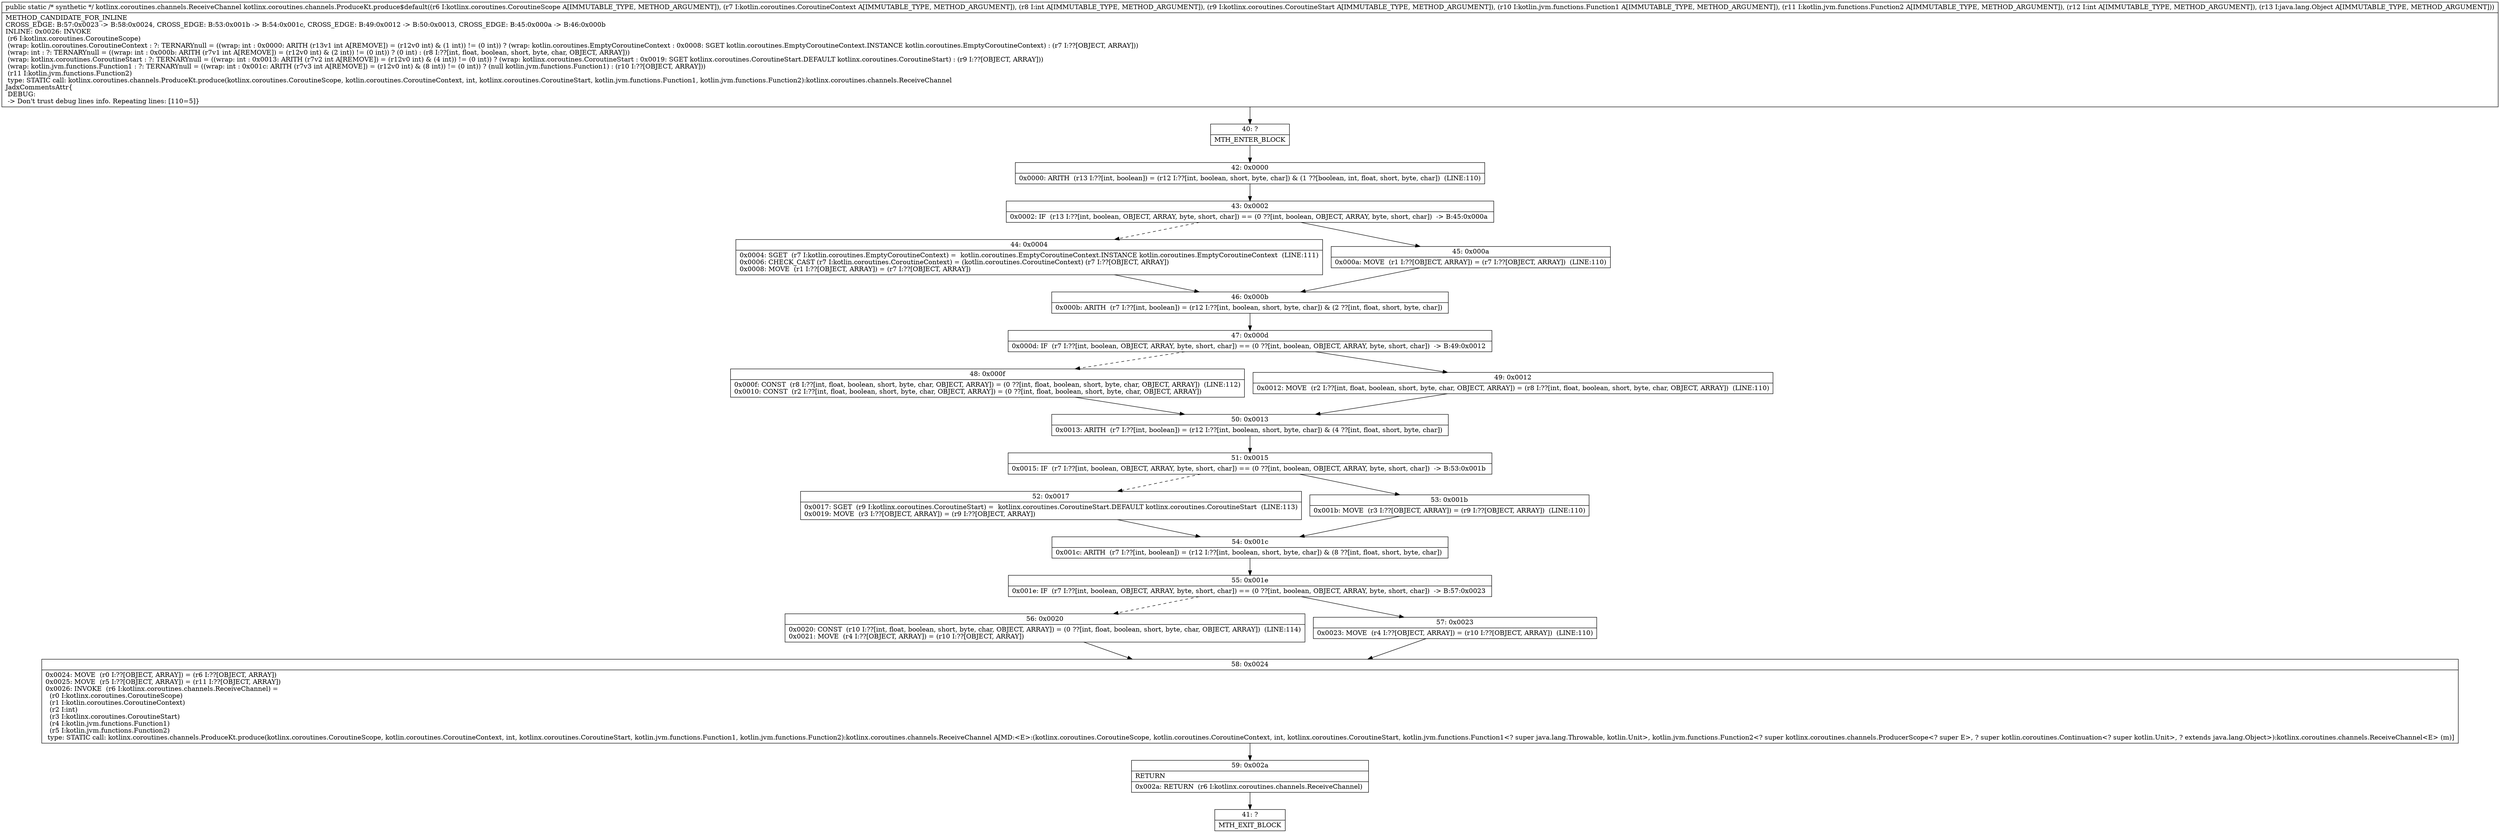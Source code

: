 digraph "CFG forkotlinx.coroutines.channels.ProduceKt.produce$default(Lkotlinx\/coroutines\/CoroutineScope;Lkotlin\/coroutines\/CoroutineContext;ILkotlinx\/coroutines\/CoroutineStart;Lkotlin\/jvm\/functions\/Function1;Lkotlin\/jvm\/functions\/Function2;ILjava\/lang\/Object;)Lkotlinx\/coroutines\/channels\/ReceiveChannel;" {
Node_40 [shape=record,label="{40\:\ ?|MTH_ENTER_BLOCK\l}"];
Node_42 [shape=record,label="{42\:\ 0x0000|0x0000: ARITH  (r13 I:??[int, boolean]) = (r12 I:??[int, boolean, short, byte, char]) & (1 ??[boolean, int, float, short, byte, char])  (LINE:110)\l}"];
Node_43 [shape=record,label="{43\:\ 0x0002|0x0002: IF  (r13 I:??[int, boolean, OBJECT, ARRAY, byte, short, char]) == (0 ??[int, boolean, OBJECT, ARRAY, byte, short, char])  \-\> B:45:0x000a \l}"];
Node_44 [shape=record,label="{44\:\ 0x0004|0x0004: SGET  (r7 I:kotlin.coroutines.EmptyCoroutineContext) =  kotlin.coroutines.EmptyCoroutineContext.INSTANCE kotlin.coroutines.EmptyCoroutineContext  (LINE:111)\l0x0006: CHECK_CAST (r7 I:kotlin.coroutines.CoroutineContext) = (kotlin.coroutines.CoroutineContext) (r7 I:??[OBJECT, ARRAY]) \l0x0008: MOVE  (r1 I:??[OBJECT, ARRAY]) = (r7 I:??[OBJECT, ARRAY]) \l}"];
Node_46 [shape=record,label="{46\:\ 0x000b|0x000b: ARITH  (r7 I:??[int, boolean]) = (r12 I:??[int, boolean, short, byte, char]) & (2 ??[int, float, short, byte, char]) \l}"];
Node_47 [shape=record,label="{47\:\ 0x000d|0x000d: IF  (r7 I:??[int, boolean, OBJECT, ARRAY, byte, short, char]) == (0 ??[int, boolean, OBJECT, ARRAY, byte, short, char])  \-\> B:49:0x0012 \l}"];
Node_48 [shape=record,label="{48\:\ 0x000f|0x000f: CONST  (r8 I:??[int, float, boolean, short, byte, char, OBJECT, ARRAY]) = (0 ??[int, float, boolean, short, byte, char, OBJECT, ARRAY])  (LINE:112)\l0x0010: CONST  (r2 I:??[int, float, boolean, short, byte, char, OBJECT, ARRAY]) = (0 ??[int, float, boolean, short, byte, char, OBJECT, ARRAY]) \l}"];
Node_50 [shape=record,label="{50\:\ 0x0013|0x0013: ARITH  (r7 I:??[int, boolean]) = (r12 I:??[int, boolean, short, byte, char]) & (4 ??[int, float, short, byte, char]) \l}"];
Node_51 [shape=record,label="{51\:\ 0x0015|0x0015: IF  (r7 I:??[int, boolean, OBJECT, ARRAY, byte, short, char]) == (0 ??[int, boolean, OBJECT, ARRAY, byte, short, char])  \-\> B:53:0x001b \l}"];
Node_52 [shape=record,label="{52\:\ 0x0017|0x0017: SGET  (r9 I:kotlinx.coroutines.CoroutineStart) =  kotlinx.coroutines.CoroutineStart.DEFAULT kotlinx.coroutines.CoroutineStart  (LINE:113)\l0x0019: MOVE  (r3 I:??[OBJECT, ARRAY]) = (r9 I:??[OBJECT, ARRAY]) \l}"];
Node_54 [shape=record,label="{54\:\ 0x001c|0x001c: ARITH  (r7 I:??[int, boolean]) = (r12 I:??[int, boolean, short, byte, char]) & (8 ??[int, float, short, byte, char]) \l}"];
Node_55 [shape=record,label="{55\:\ 0x001e|0x001e: IF  (r7 I:??[int, boolean, OBJECT, ARRAY, byte, short, char]) == (0 ??[int, boolean, OBJECT, ARRAY, byte, short, char])  \-\> B:57:0x0023 \l}"];
Node_56 [shape=record,label="{56\:\ 0x0020|0x0020: CONST  (r10 I:??[int, float, boolean, short, byte, char, OBJECT, ARRAY]) = (0 ??[int, float, boolean, short, byte, char, OBJECT, ARRAY])  (LINE:114)\l0x0021: MOVE  (r4 I:??[OBJECT, ARRAY]) = (r10 I:??[OBJECT, ARRAY]) \l}"];
Node_58 [shape=record,label="{58\:\ 0x0024|0x0024: MOVE  (r0 I:??[OBJECT, ARRAY]) = (r6 I:??[OBJECT, ARRAY]) \l0x0025: MOVE  (r5 I:??[OBJECT, ARRAY]) = (r11 I:??[OBJECT, ARRAY]) \l0x0026: INVOKE  (r6 I:kotlinx.coroutines.channels.ReceiveChannel) = \l  (r0 I:kotlinx.coroutines.CoroutineScope)\l  (r1 I:kotlin.coroutines.CoroutineContext)\l  (r2 I:int)\l  (r3 I:kotlinx.coroutines.CoroutineStart)\l  (r4 I:kotlin.jvm.functions.Function1)\l  (r5 I:kotlin.jvm.functions.Function2)\l type: STATIC call: kotlinx.coroutines.channels.ProduceKt.produce(kotlinx.coroutines.CoroutineScope, kotlin.coroutines.CoroutineContext, int, kotlinx.coroutines.CoroutineStart, kotlin.jvm.functions.Function1, kotlin.jvm.functions.Function2):kotlinx.coroutines.channels.ReceiveChannel A[MD:\<E\>:(kotlinx.coroutines.CoroutineScope, kotlin.coroutines.CoroutineContext, int, kotlinx.coroutines.CoroutineStart, kotlin.jvm.functions.Function1\<? super java.lang.Throwable, kotlin.Unit\>, kotlin.jvm.functions.Function2\<? super kotlinx.coroutines.channels.ProducerScope\<? super E\>, ? super kotlin.coroutines.Continuation\<? super kotlin.Unit\>, ? extends java.lang.Object\>):kotlinx.coroutines.channels.ReceiveChannel\<E\> (m)]\l}"];
Node_59 [shape=record,label="{59\:\ 0x002a|RETURN\l|0x002a: RETURN  (r6 I:kotlinx.coroutines.channels.ReceiveChannel) \l}"];
Node_41 [shape=record,label="{41\:\ ?|MTH_EXIT_BLOCK\l}"];
Node_57 [shape=record,label="{57\:\ 0x0023|0x0023: MOVE  (r4 I:??[OBJECT, ARRAY]) = (r10 I:??[OBJECT, ARRAY])  (LINE:110)\l}"];
Node_53 [shape=record,label="{53\:\ 0x001b|0x001b: MOVE  (r3 I:??[OBJECT, ARRAY]) = (r9 I:??[OBJECT, ARRAY])  (LINE:110)\l}"];
Node_49 [shape=record,label="{49\:\ 0x0012|0x0012: MOVE  (r2 I:??[int, float, boolean, short, byte, char, OBJECT, ARRAY]) = (r8 I:??[int, float, boolean, short, byte, char, OBJECT, ARRAY])  (LINE:110)\l}"];
Node_45 [shape=record,label="{45\:\ 0x000a|0x000a: MOVE  (r1 I:??[OBJECT, ARRAY]) = (r7 I:??[OBJECT, ARRAY])  (LINE:110)\l}"];
MethodNode[shape=record,label="{public static \/* synthetic *\/ kotlinx.coroutines.channels.ReceiveChannel kotlinx.coroutines.channels.ProduceKt.produce$default((r6 I:kotlinx.coroutines.CoroutineScope A[IMMUTABLE_TYPE, METHOD_ARGUMENT]), (r7 I:kotlin.coroutines.CoroutineContext A[IMMUTABLE_TYPE, METHOD_ARGUMENT]), (r8 I:int A[IMMUTABLE_TYPE, METHOD_ARGUMENT]), (r9 I:kotlinx.coroutines.CoroutineStart A[IMMUTABLE_TYPE, METHOD_ARGUMENT]), (r10 I:kotlin.jvm.functions.Function1 A[IMMUTABLE_TYPE, METHOD_ARGUMENT]), (r11 I:kotlin.jvm.functions.Function2 A[IMMUTABLE_TYPE, METHOD_ARGUMENT]), (r12 I:int A[IMMUTABLE_TYPE, METHOD_ARGUMENT]), (r13 I:java.lang.Object A[IMMUTABLE_TYPE, METHOD_ARGUMENT]))  | METHOD_CANDIDATE_FOR_INLINE\lCROSS_EDGE: B:57:0x0023 \-\> B:58:0x0024, CROSS_EDGE: B:53:0x001b \-\> B:54:0x001c, CROSS_EDGE: B:49:0x0012 \-\> B:50:0x0013, CROSS_EDGE: B:45:0x000a \-\> B:46:0x000b\lINLINE: 0x0026: INVOKE  \l  (r6 I:kotlinx.coroutines.CoroutineScope)\l  (wrap: kotlin.coroutines.CoroutineContext : ?: TERNARYnull = ((wrap: int : 0x0000: ARITH  (r13v1 int A[REMOVE]) = (r12v0 int) & (1 int)) != (0 int)) ? (wrap: kotlin.coroutines.EmptyCoroutineContext : 0x0008: SGET   kotlin.coroutines.EmptyCoroutineContext.INSTANCE kotlin.coroutines.EmptyCoroutineContext) : (r7 I:??[OBJECT, ARRAY]))\l  (wrap: int : ?: TERNARYnull = ((wrap: int : 0x000b: ARITH  (r7v1 int A[REMOVE]) = (r12v0 int) & (2 int)) != (0 int)) ? (0 int) : (r8 I:??[int, float, boolean, short, byte, char, OBJECT, ARRAY]))\l  (wrap: kotlinx.coroutines.CoroutineStart : ?: TERNARYnull = ((wrap: int : 0x0013: ARITH  (r7v2 int A[REMOVE]) = (r12v0 int) & (4 int)) != (0 int)) ? (wrap: kotlinx.coroutines.CoroutineStart : 0x0019: SGET   kotlinx.coroutines.CoroutineStart.DEFAULT kotlinx.coroutines.CoroutineStart) : (r9 I:??[OBJECT, ARRAY]))\l  (wrap: kotlin.jvm.functions.Function1 : ?: TERNARYnull = ((wrap: int : 0x001c: ARITH  (r7v3 int A[REMOVE]) = (r12v0 int) & (8 int)) != (0 int)) ? (null kotlin.jvm.functions.Function1) : (r10 I:??[OBJECT, ARRAY]))\l  (r11 I:kotlin.jvm.functions.Function2)\l type: STATIC call: kotlinx.coroutines.channels.ProduceKt.produce(kotlinx.coroutines.CoroutineScope, kotlin.coroutines.CoroutineContext, int, kotlinx.coroutines.CoroutineStart, kotlin.jvm.functions.Function1, kotlin.jvm.functions.Function2):kotlinx.coroutines.channels.ReceiveChannel\lJadxCommentsAttr\{\l DEBUG: \l \-\> Don't trust debug lines info. Repeating lines: [110=5]\}\l}"];
MethodNode -> Node_40;Node_40 -> Node_42;
Node_42 -> Node_43;
Node_43 -> Node_44[style=dashed];
Node_43 -> Node_45;
Node_44 -> Node_46;
Node_46 -> Node_47;
Node_47 -> Node_48[style=dashed];
Node_47 -> Node_49;
Node_48 -> Node_50;
Node_50 -> Node_51;
Node_51 -> Node_52[style=dashed];
Node_51 -> Node_53;
Node_52 -> Node_54;
Node_54 -> Node_55;
Node_55 -> Node_56[style=dashed];
Node_55 -> Node_57;
Node_56 -> Node_58;
Node_58 -> Node_59;
Node_59 -> Node_41;
Node_57 -> Node_58;
Node_53 -> Node_54;
Node_49 -> Node_50;
Node_45 -> Node_46;
}

